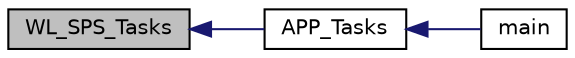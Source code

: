 digraph "WL_SPS_Tasks"
{
  edge [fontname="Helvetica",fontsize="10",labelfontname="Helvetica",labelfontsize="10"];
  node [fontname="Helvetica",fontsize="10",shape=record];
  rankdir="LR";
  Node2019 [label="WL_SPS_Tasks",height=0.2,width=0.4,color="black", fillcolor="grey75", style="filled", fontcolor="black"];
  Node2019 -> Node2020 [dir="back",color="midnightblue",fontsize="10",style="solid",fontname="Helvetica"];
  Node2020 [label="APP_Tasks",height=0.2,width=0.4,color="black", fillcolor="white", style="filled",URL="$inszt__wl__sps_8c.html#a859aee46b660cfee47cfd45ce08f6862"];
  Node2020 -> Node2021 [dir="back",color="midnightblue",fontsize="10",style="solid",fontname="Helvetica"];
  Node2021 [label="main",height=0.2,width=0.4,color="black", fillcolor="white", style="filled",URL="$main_8c.html#a840291bc02cba5474a4cb46a9b9566fe"];
}
